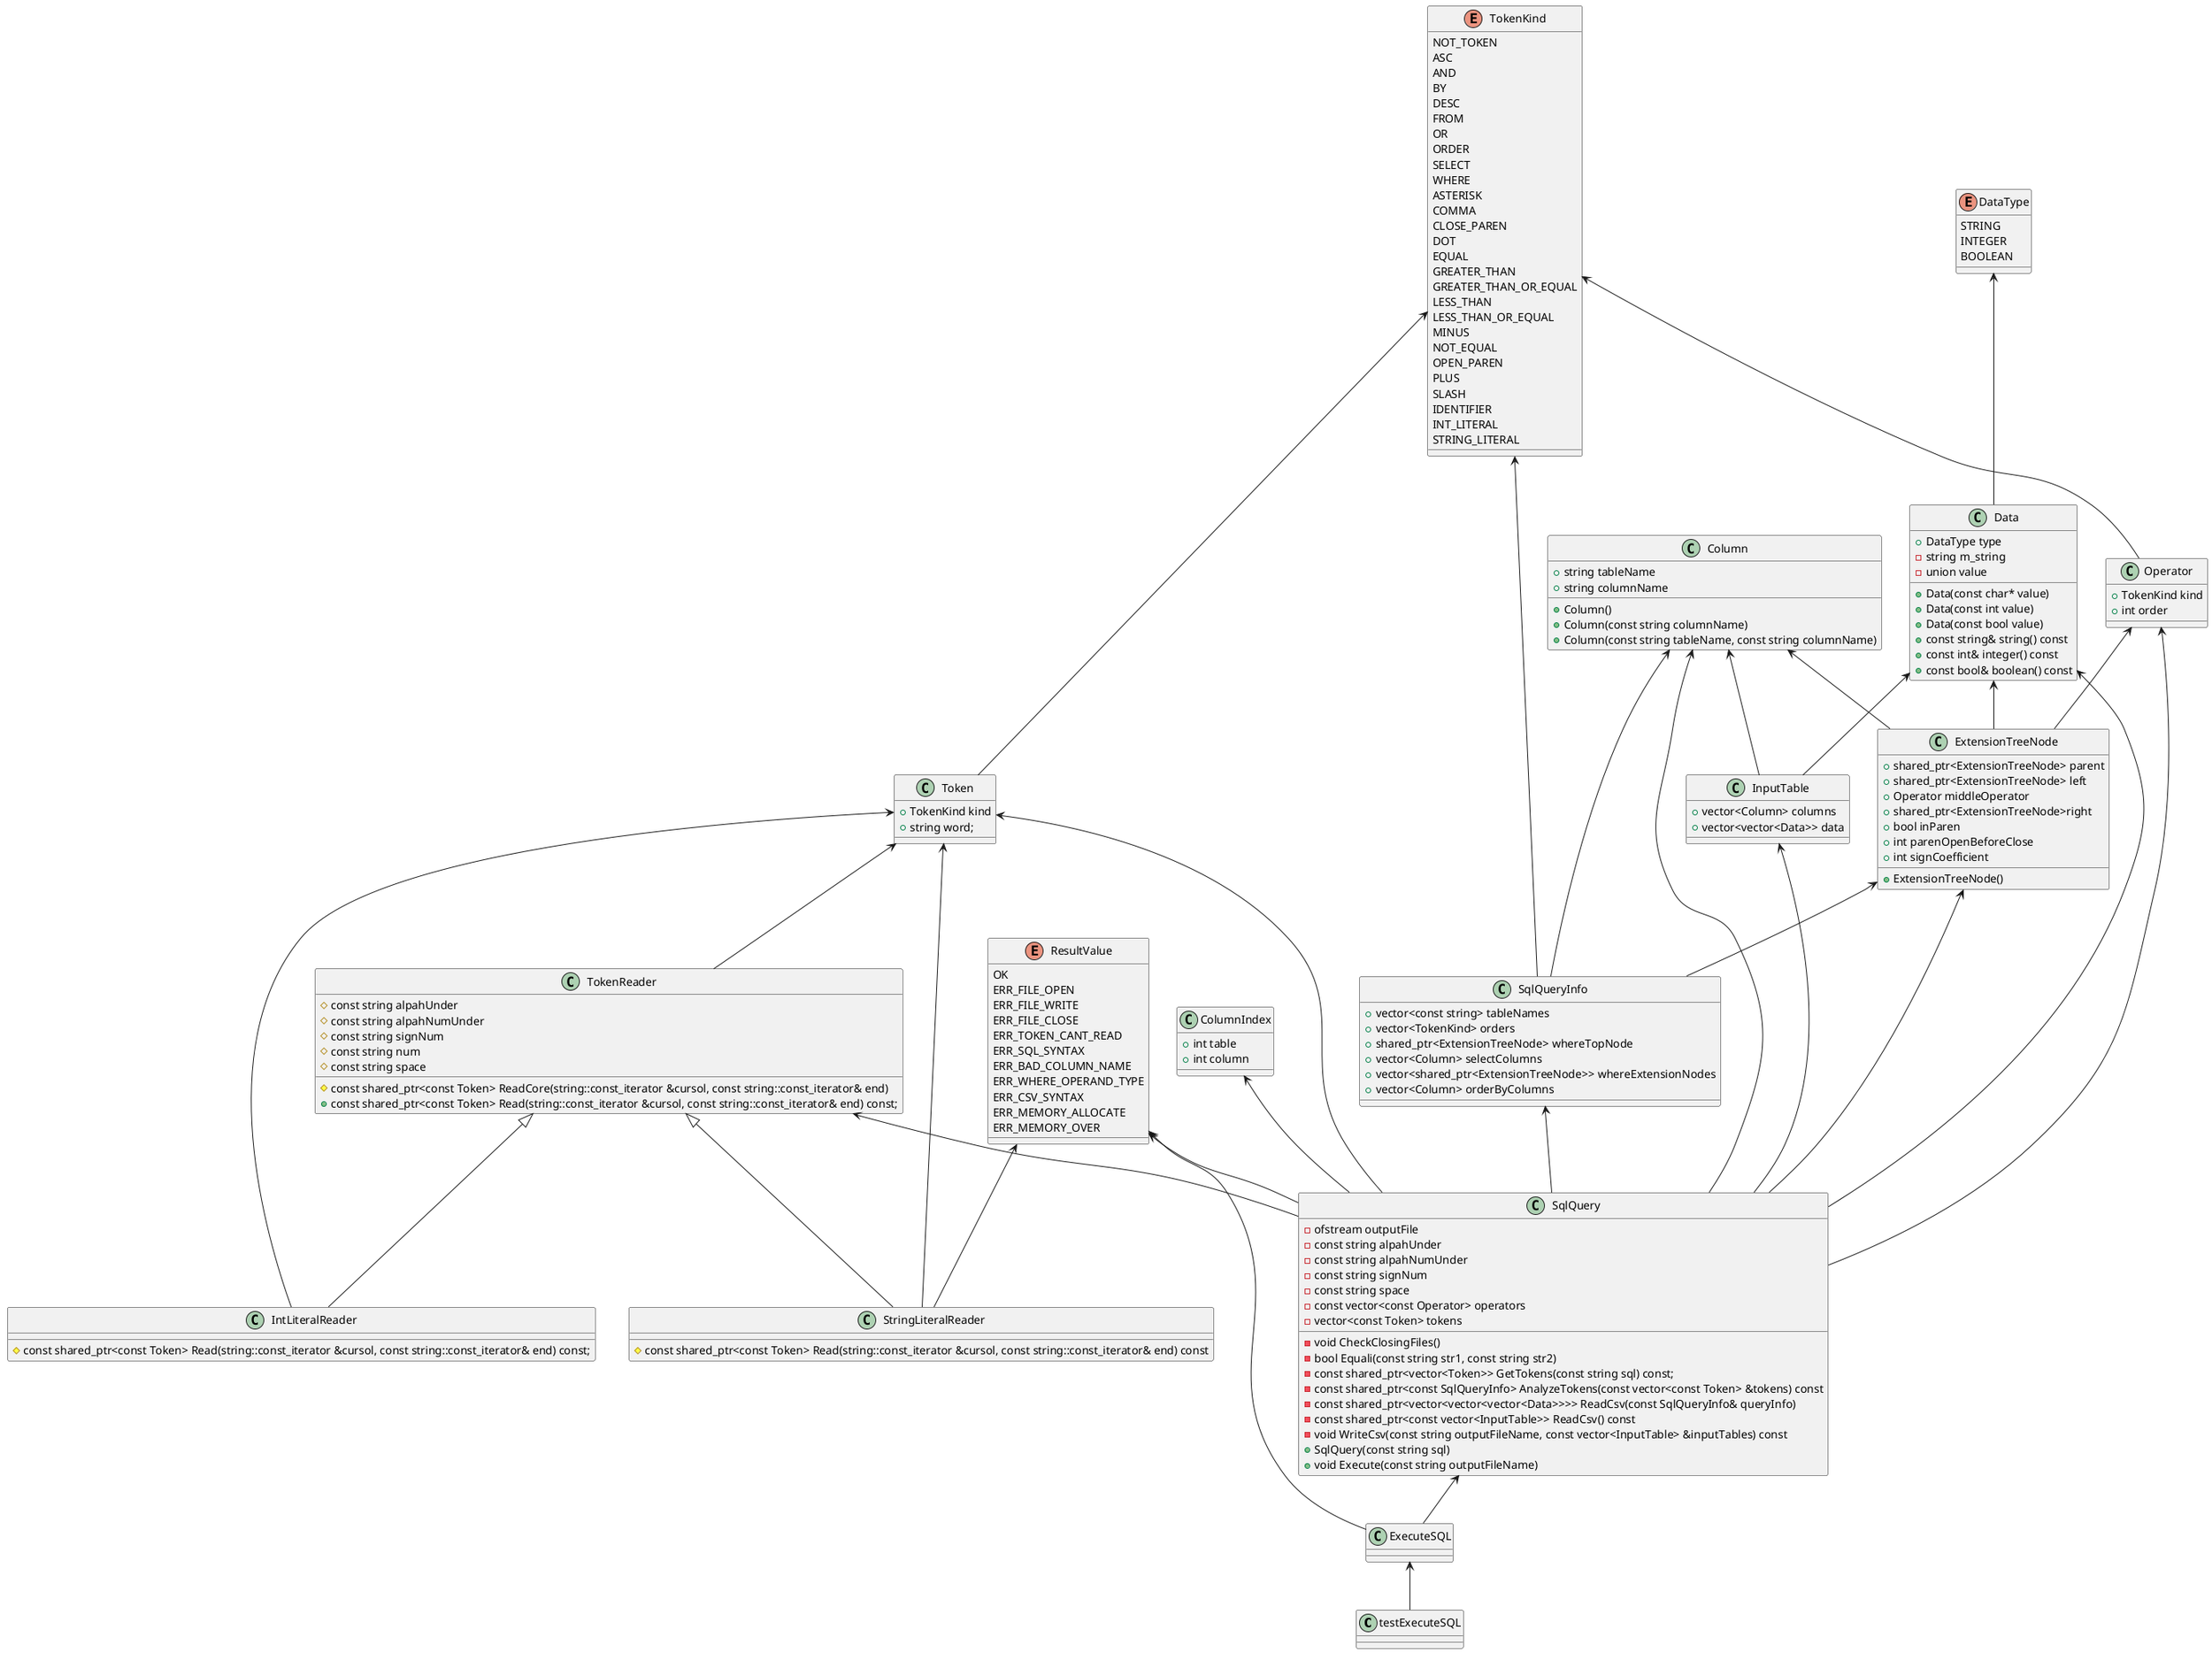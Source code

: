 @startuml

class testExecuteSQL {}
class SqlQueryInfo {
	+vector<const string> tableNames
	+vector<TokenKind> orders
	+shared_ptr<ExtensionTreeNode> whereTopNode
	+vector<Column> selectColumns
	+vector<shared_ptr<ExtensionTreeNode>> whereExtensionNodes
	+vector<Column> orderByColumns
}
class SqlQuery {
	-ofstream outputFile
	-const string alpahUnder
	-const string alpahNumUnder
	-const string signNum
	-const string space
	-const vector<const Operator> operators
	-vector<const Token> tokens
	-void CheckClosingFiles()
	-bool Equali(const string str1, const string str2)
	-const shared_ptr<vector<Token>> GetTokens(const string sql) const;
	-const shared_ptr<const SqlQueryInfo> AnalyzeTokens(const vector<const Token> &tokens) const
	-const shared_ptr<vector<vector<vector<Data>>>> ReadCsv(const SqlQueryInfo& queryInfo)
	-const shared_ptr<const vector<InputTable>> ReadCsv() const
	-void WriteCsv(const string outputFileName, const vector<InputTable> &inputTables) const
	+SqlQuery(const string sql)
	+void Execute(const string outputFileName)
}
class ExecuteSQL {
	
}

class InputTable {
	+vector<Column> columns
	+vector<vector<Data>> data
}

class Data {
    +DataType type
	-string m_string
	-union value
	+Data(const char* value)
	+Data(const int value)
	+Data(const bool value)
	+const string& string() const
	+const int& integer() const
	+const bool& boolean() const
}
class Operator{
    +TokenKind kind
    +int order
}
class Token{
    +TokenKind kind
    +string word;
}
class ExtensionTreeNode{
	+shared_ptr<ExtensionTreeNode> parent
	+shared_ptr<ExtensionTreeNode> left
	+Operator middleOperator
	+shared_ptr<ExtensionTreeNode>right
	+bool inParen
	+int parenOpenBeforeClose
	+int signCoefficient
	+ExtensionTreeNode()
}
class ColumnIndex{
    +int table
    +int column
}
class Column{
    +string tableName
    +string columnName
    +Column()
    +Column(const string columnName)
    +Column(const string tableName, const string columnName)
}
class IntLiteralReader {
	#const shared_ptr<const Token> Read(string::const_iterator &cursol, const string::const_iterator& end) const;
}
class StringLiteralReader {
	#const shared_ptr<const Token> Read(string::const_iterator &cursol, const string::const_iterator& end) const
}
class TokenReader {
    #const string alpahUnder
	#const string alpahNumUnder
	#const string signNum
	#const string num
	#const string space
	#const shared_ptr<const Token> ReadCore(string::const_iterator &cursol, const string::const_iterator& end)
	+const shared_ptr<const Token> Read(string::const_iterator &cursol, const string::const_iterator& end) const;
}

enum DataType{
   	STRING
	INTEGER
	BOOLEAN
}
enum TokenKind{
    NOT_TOKEN
	ASC
	AND
	BY
	DESC
	FROM
	OR
	ORDER
	SELECT
	WHERE
	ASTERISK
	COMMA
	CLOSE_PAREN
	DOT
	EQUAL
	GREATER_THAN
	GREATER_THAN_OR_EQUAL
	LESS_THAN
	LESS_THAN_OR_EQUAL
	MINUS
	NOT_EQUAL
	OPEN_PAREN
	PLUS
	SLASH
	IDENTIFIER
	INT_LITERAL
	STRING_LITERAL
}
enum ResultValue{
    OK
	ERR_FILE_OPEN
	ERR_FILE_WRITE
	ERR_FILE_CLOSE
	ERR_TOKEN_CANT_READ
	ERR_SQL_SYNTAX
	ERR_BAD_COLUMN_NAME
	ERR_WHERE_OPERAND_TYPE
	ERR_CSV_SYNTAX
	ERR_MEMORY_ALLOCATE
	ERR_MEMORY_OVER
}

ExecuteSQL <-- testExecuteSQL
SqlQuery <-- ExecuteSQL
ResultValue <-- ExecuteSQL

Data <-- SqlQuery
Operator <-- SqlQuery
Token <-- SqlQuery
ExtensionTreeNode <-- SqlQuery
ColumnIndex <-- SqlQuery
Column <-- SqlQuery
ResultValue <-- SqlQuery
SqlQueryInfo <-- SqlQuery
InputTable <-- SqlQuery
'IntLiteralReader <-- SqlQuery
'StringLiteralReader <-- SqlQuery
TokenReader <-- SqlQuery

Token <-- IntLiteralReader
Token <-- StringLiteralReader
Token <-- TokenReader
ResultValue <-- StringLiteralReader

TokenReader <|-- IntLiteralReader
TokenReader <|-- StringLiteralReader

Column <-- InputTable
Data <-- InputTable

Column <-- SqlQueryInfo
TokenKind <-- SqlQueryInfo
ExtensionTreeNode <-- SqlQueryInfo

DataType <-- Data
TokenKind <-- Token
TokenKind <-- Operator
Operator <-- ExtensionTreeNode
Column <-- ExtensionTreeNode
Data <-- ExtensionTreeNode
@enduml